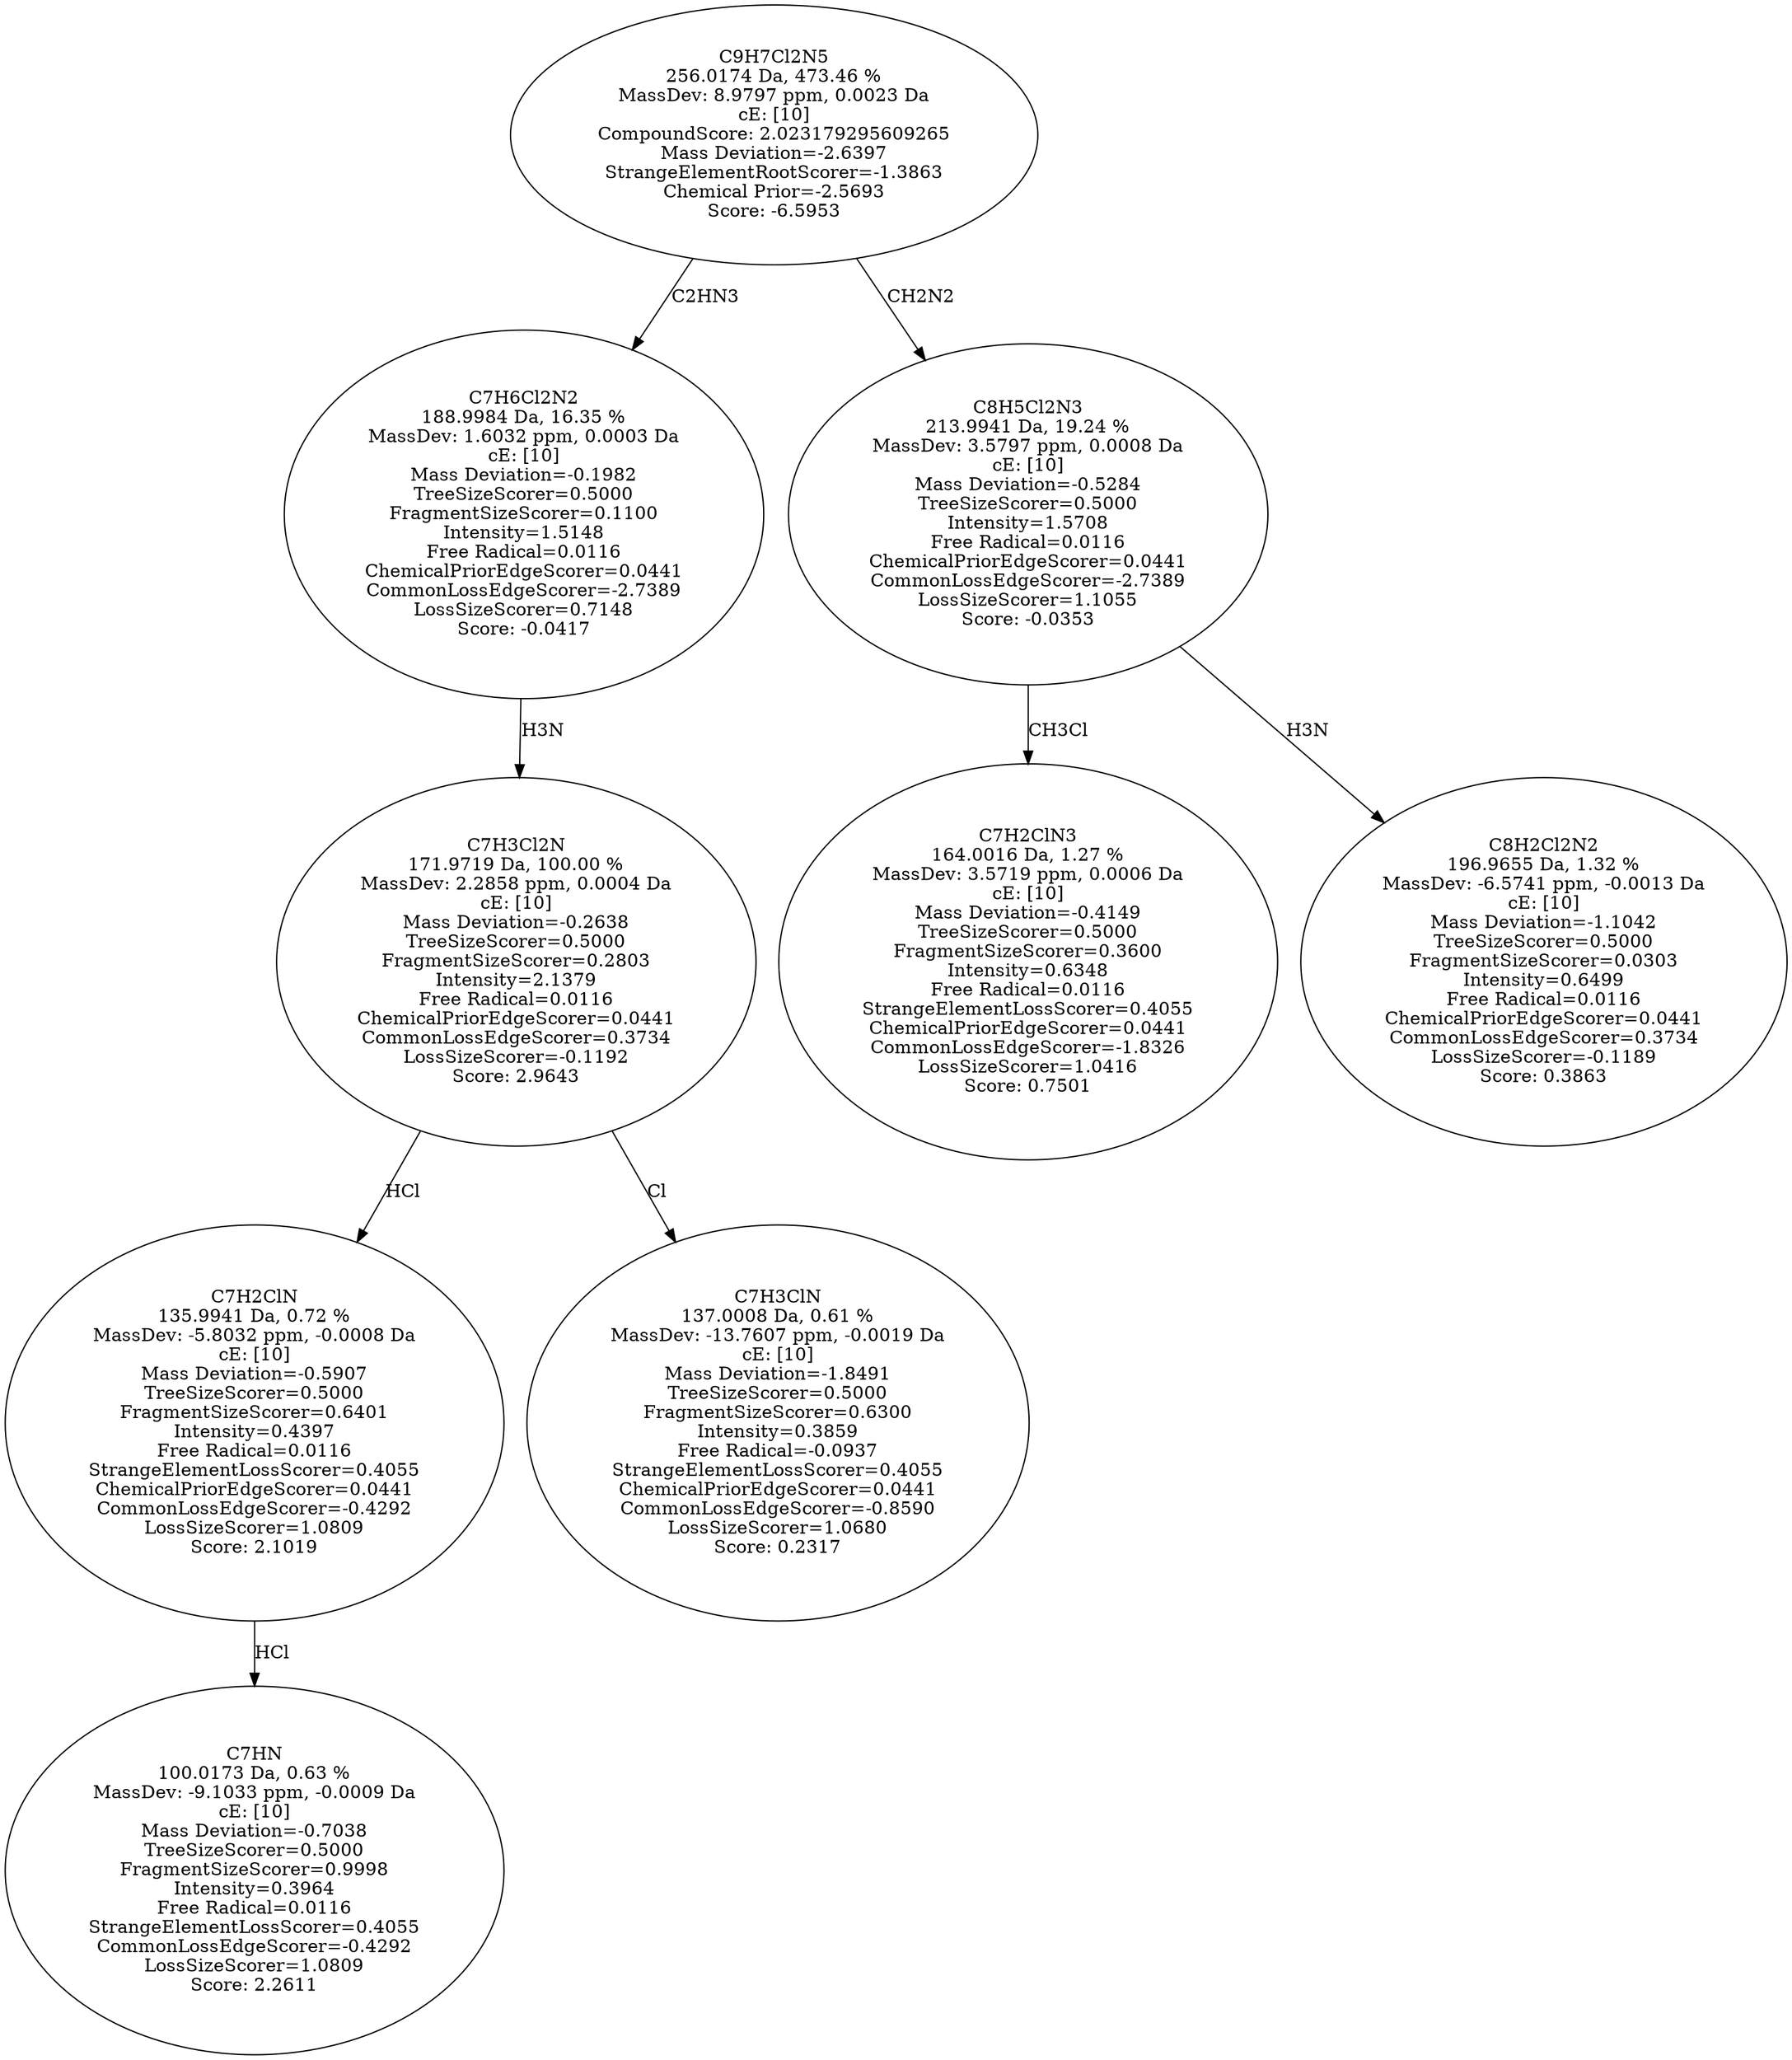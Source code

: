 strict digraph {
v1 [label="C7HN\n100.0173 Da, 0.63 %\nMassDev: -9.1033 ppm, -0.0009 Da\ncE: [10]\nMass Deviation=-0.7038\nTreeSizeScorer=0.5000\nFragmentSizeScorer=0.9998\nIntensity=0.3964\nFree Radical=0.0116\nStrangeElementLossScorer=0.4055\nCommonLossEdgeScorer=-0.4292\nLossSizeScorer=1.0809\nScore: 2.2611"];
v2 [label="C7H2ClN\n135.9941 Da, 0.72 %\nMassDev: -5.8032 ppm, -0.0008 Da\ncE: [10]\nMass Deviation=-0.5907\nTreeSizeScorer=0.5000\nFragmentSizeScorer=0.6401\nIntensity=0.4397\nFree Radical=0.0116\nStrangeElementLossScorer=0.4055\nChemicalPriorEdgeScorer=0.0441\nCommonLossEdgeScorer=-0.4292\nLossSizeScorer=1.0809\nScore: 2.1019"];
v3 [label="C7H3ClN\n137.0008 Da, 0.61 %\nMassDev: -13.7607 ppm, -0.0019 Da\ncE: [10]\nMass Deviation=-1.8491\nTreeSizeScorer=0.5000\nFragmentSizeScorer=0.6300\nIntensity=0.3859\nFree Radical=-0.0937\nStrangeElementLossScorer=0.4055\nChemicalPriorEdgeScorer=0.0441\nCommonLossEdgeScorer=-0.8590\nLossSizeScorer=1.0680\nScore: 0.2317"];
v4 [label="C7H3Cl2N\n171.9719 Da, 100.00 %\nMassDev: 2.2858 ppm, 0.0004 Da\ncE: [10]\nMass Deviation=-0.2638\nTreeSizeScorer=0.5000\nFragmentSizeScorer=0.2803\nIntensity=2.1379\nFree Radical=0.0116\nChemicalPriorEdgeScorer=0.0441\nCommonLossEdgeScorer=0.3734\nLossSizeScorer=-0.1192\nScore: 2.9643"];
v5 [label="C7H6Cl2N2\n188.9984 Da, 16.35 %\nMassDev: 1.6032 ppm, 0.0003 Da\ncE: [10]\nMass Deviation=-0.1982\nTreeSizeScorer=0.5000\nFragmentSizeScorer=0.1100\nIntensity=1.5148\nFree Radical=0.0116\nChemicalPriorEdgeScorer=0.0441\nCommonLossEdgeScorer=-2.7389\nLossSizeScorer=0.7148\nScore: -0.0417"];
v6 [label="C7H2ClN3\n164.0016 Da, 1.27 %\nMassDev: 3.5719 ppm, 0.0006 Da\ncE: [10]\nMass Deviation=-0.4149\nTreeSizeScorer=0.5000\nFragmentSizeScorer=0.3600\nIntensity=0.6348\nFree Radical=0.0116\nStrangeElementLossScorer=0.4055\nChemicalPriorEdgeScorer=0.0441\nCommonLossEdgeScorer=-1.8326\nLossSizeScorer=1.0416\nScore: 0.7501"];
v7 [label="C8H2Cl2N2\n196.9655 Da, 1.32 %\nMassDev: -6.5741 ppm, -0.0013 Da\ncE: [10]\nMass Deviation=-1.1042\nTreeSizeScorer=0.5000\nFragmentSizeScorer=0.0303\nIntensity=0.6499\nFree Radical=0.0116\nChemicalPriorEdgeScorer=0.0441\nCommonLossEdgeScorer=0.3734\nLossSizeScorer=-0.1189\nScore: 0.3863"];
v8 [label="C8H5Cl2N3\n213.9941 Da, 19.24 %\nMassDev: 3.5797 ppm, 0.0008 Da\ncE: [10]\nMass Deviation=-0.5284\nTreeSizeScorer=0.5000\nIntensity=1.5708\nFree Radical=0.0116\nChemicalPriorEdgeScorer=0.0441\nCommonLossEdgeScorer=-2.7389\nLossSizeScorer=1.1055\nScore: -0.0353"];
v9 [label="C9H7Cl2N5\n256.0174 Da, 473.46 %\nMassDev: 8.9797 ppm, 0.0023 Da\ncE: [10]\nCompoundScore: 2.023179295609265\nMass Deviation=-2.6397\nStrangeElementRootScorer=-1.3863\nChemical Prior=-2.5693\nScore: -6.5953"];
v2 -> v1 [label="HCl"];
v4 -> v2 [label="HCl"];
v4 -> v3 [label="Cl"];
v5 -> v4 [label="H3N"];
v9 -> v5 [label="C2HN3"];
v8 -> v6 [label="CH3Cl"];
v8 -> v7 [label="H3N"];
v9 -> v8 [label="CH2N2"];
}